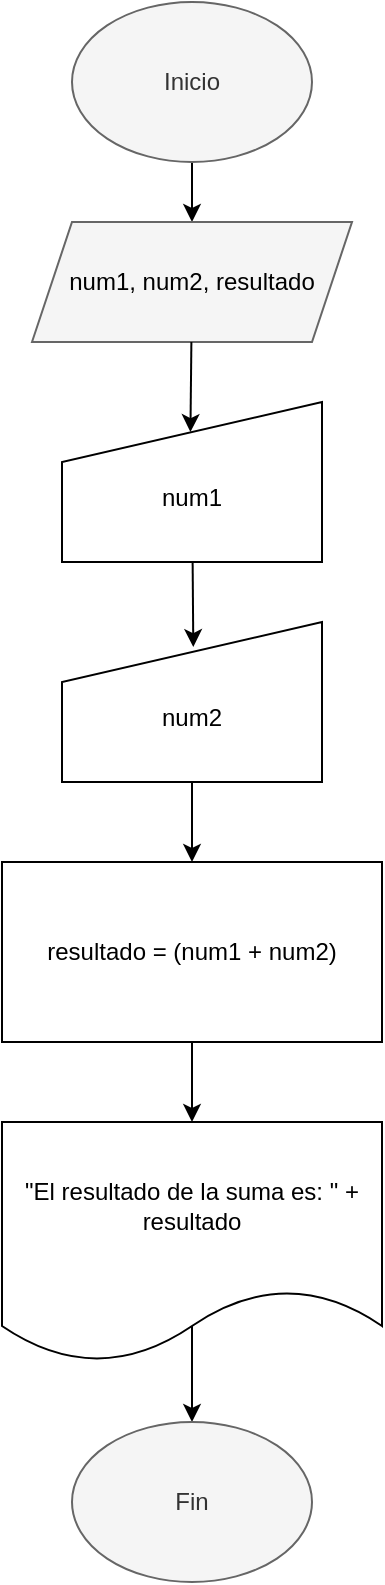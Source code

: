 <mxfile>
    <diagram id="zW3X_LgwrWNEx2CiAKSd" name="Page-1">
        <mxGraphModel dx="1451" dy="759" grid="1" gridSize="10" guides="1" tooltips="1" connect="1" arrows="1" fold="1" page="1" pageScale="1" pageWidth="850" pageHeight="1100" math="0" shadow="0">
            <root>
                <mxCell id="0"/>
                <mxCell id="1" parent="0"/>
                <mxCell id="6" value="" style="edgeStyle=none;html=1;" edge="1" parent="1" source="4" target="5">
                    <mxGeometry relative="1" as="geometry"/>
                </mxCell>
                <mxCell id="4" value="Inicio" style="ellipse;whiteSpace=wrap;html=1;fillColor=light-dark(#F5F5F5,#FFFFFF);fontColor=light-dark(#333333,#000000);strokeColor=#666666;" parent="1" vertex="1">
                    <mxGeometry x="365" y="130" width="120" height="80" as="geometry"/>
                </mxCell>
                <mxCell id="5" value="&lt;font style=&quot;color: light-dark(rgb(0, 0, 0), rgb(0, 0, 0));&quot;&gt;num1, num2, resultado&lt;/font&gt;" style="shape=parallelogram;perimeter=parallelogramPerimeter;whiteSpace=wrap;html=1;fixedSize=1;fillColor=light-dark(#F5F5F5,#FFFFFF);strokeColor=#666666;fontColor=light-dark(#333333,#000000);" vertex="1" parent="1">
                    <mxGeometry x="345" y="240" width="160" height="60" as="geometry"/>
                </mxCell>
                <mxCell id="7" value="&lt;div&gt;&lt;br&gt;&lt;/div&gt;num1" style="shape=manualInput;whiteSpace=wrap;html=1;fillColor=light-dark(#FFFFFF,#FFFFFF);fontColor=light-dark(#000000,#000000);" vertex="1" parent="1">
                    <mxGeometry x="360" y="330" width="130" height="80" as="geometry"/>
                </mxCell>
                <mxCell id="9" style="edgeStyle=none;html=1;entryX=0.494;entryY=0.188;entryDx=0;entryDy=0;entryPerimeter=0;" edge="1" parent="1" source="5" target="7">
                    <mxGeometry relative="1" as="geometry"/>
                </mxCell>
                <mxCell id="22" value="" style="edgeStyle=none;html=1;" edge="1" parent="1" source="11" target="21">
                    <mxGeometry relative="1" as="geometry"/>
                </mxCell>
                <mxCell id="11" value="&lt;div&gt;&lt;br&gt;&lt;/div&gt;num2" style="shape=manualInput;whiteSpace=wrap;html=1;fillColor=light-dark(#FFFFFF,#FFFFFF);fontColor=light-dark(#000000,#000000);" vertex="1" parent="1">
                    <mxGeometry x="360" y="440" width="130" height="80" as="geometry"/>
                </mxCell>
                <mxCell id="18" style="edgeStyle=none;html=1;entryX=0.505;entryY=0.157;entryDx=0;entryDy=0;entryPerimeter=0;" edge="1" parent="1" source="7" target="11">
                    <mxGeometry relative="1" as="geometry"/>
                </mxCell>
                <mxCell id="23" style="edgeStyle=none;html=1;" edge="1" parent="1" source="21">
                    <mxGeometry relative="1" as="geometry">
                        <mxPoint x="425" y="690" as="targetPoint"/>
                    </mxGeometry>
                </mxCell>
                <mxCell id="21" value="resultado = (num1 + num2)" style="whiteSpace=wrap;html=1;fillColor=light-dark(#FFFFFF,#FFFFFF);fontColor=light-dark(#000000,#000000);" vertex="1" parent="1">
                    <mxGeometry x="330" y="560" width="190" height="90" as="geometry"/>
                </mxCell>
                <mxCell id="25" style="edgeStyle=none;html=1;" edge="1" parent="1">
                    <mxGeometry relative="1" as="geometry">
                        <mxPoint x="425" y="840" as="targetPoint"/>
                        <mxPoint x="425" y="790" as="sourcePoint"/>
                    </mxGeometry>
                </mxCell>
                <mxCell id="24" value="&lt;font style=&quot;color: light-dark(rgb(0, 0, 0), rgb(0, 0, 0));&quot;&gt;&quot;El resultado de la suma es: &quot; + resultado&lt;/font&gt;" style="shape=document;whiteSpace=wrap;html=1;boundedLbl=1;fillColor=light-dark(#FFFFFF,#FFFFFF);fontColor=light-dark(#000000,#000000);" vertex="1" parent="1">
                    <mxGeometry x="330" y="690" width="190" height="120" as="geometry"/>
                </mxCell>
                <mxCell id="26" value="Fin" style="ellipse;whiteSpace=wrap;html=1;fillColor=light-dark(#F5F5F5,#FFFFFF);fontColor=light-dark(#333333,#000000);strokeColor=#666666;" vertex="1" parent="1">
                    <mxGeometry x="365" y="840" width="120" height="80" as="geometry"/>
                </mxCell>
            </root>
        </mxGraphModel>
    </diagram>
</mxfile>